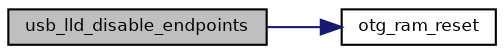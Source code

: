 digraph "usb_lld_disable_endpoints"
{
  bgcolor="transparent";
  edge [fontname="Helvetica",fontsize="8",labelfontname="Helvetica",labelfontsize="8"];
  node [fontname="Helvetica",fontsize="8",shape=record];
  rankdir="LR";
  Node30 [label="usb_lld_disable_endpoints",height=0.2,width=0.4,color="black", fillcolor="grey75", style="filled", fontcolor="black"];
  Node30 -> Node31 [color="midnightblue",fontsize="8",style="solid",fontname="Helvetica"];
  Node31 [label="otg_ram_reset",height=0.2,width=0.4,color="black",URL="$group___u_s_b.html#ga9fda935bc01bccd42d9b4394f9937562",tooltip="Resets the FIFO RAM memory allocator. "];
}
